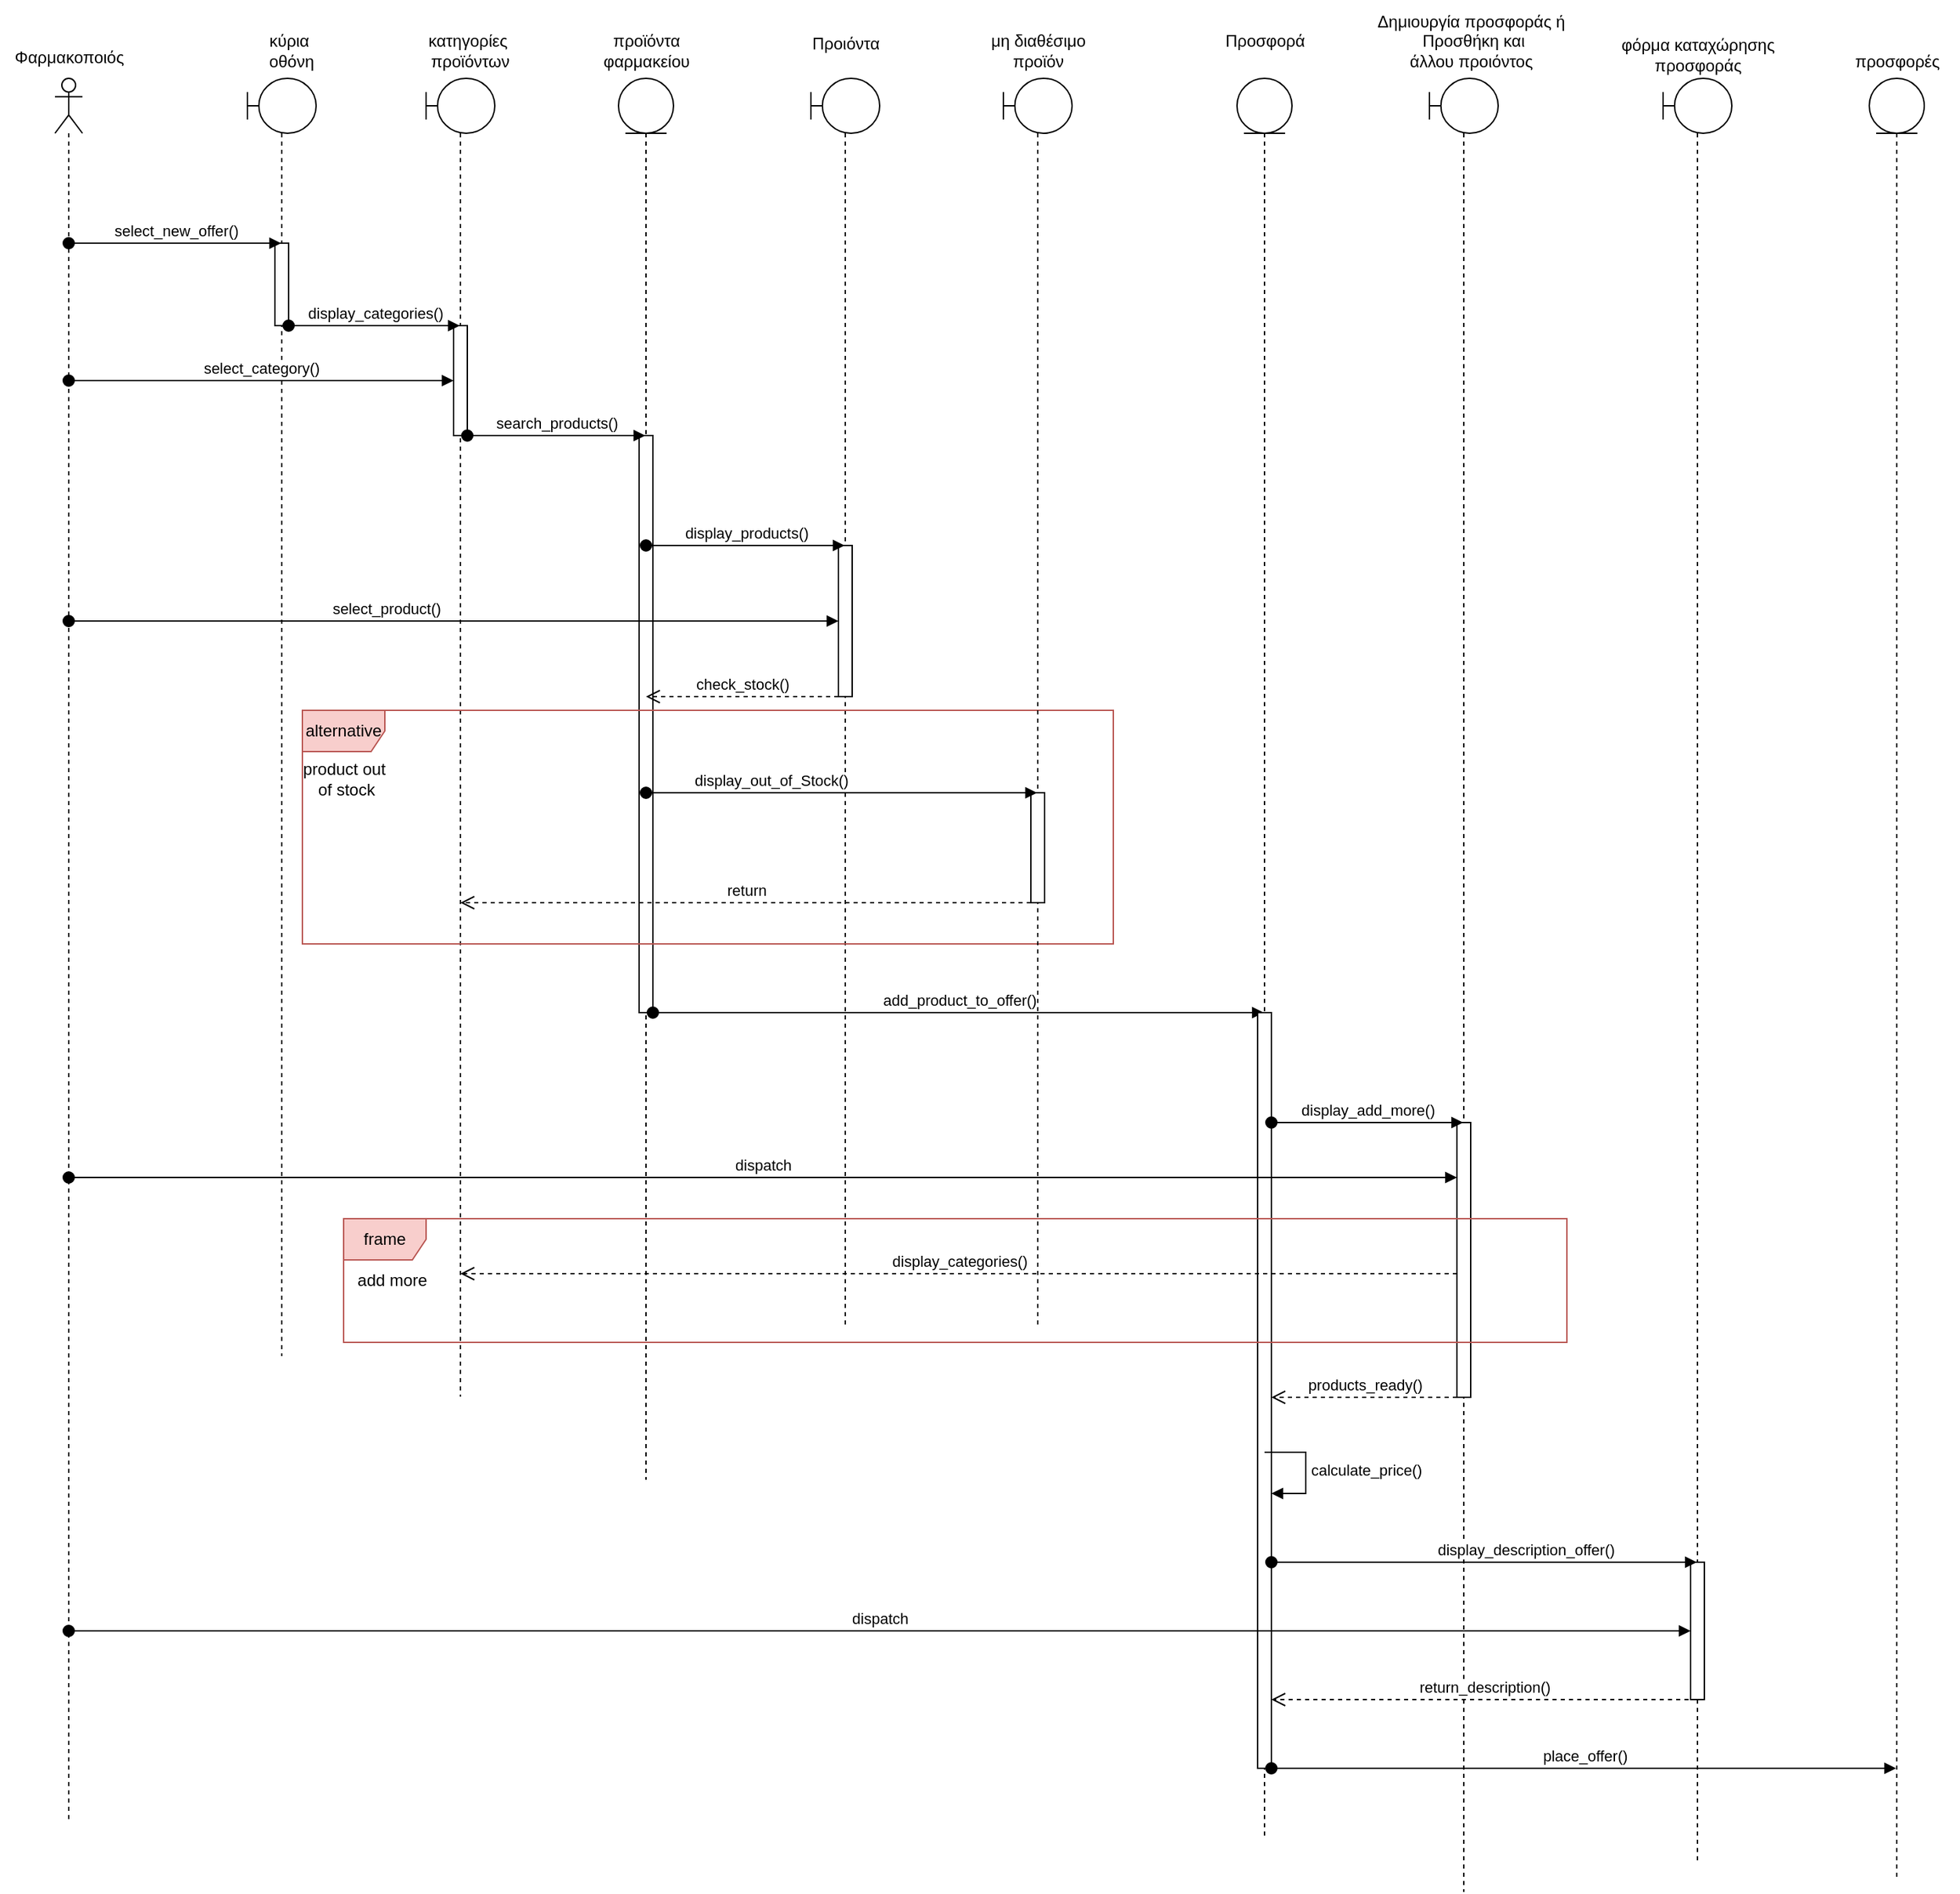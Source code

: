 <mxfile version="21.2.1" type="device">
  <diagram name="Page-1" id="UetV7NDDGQFEk20XIY2t">
    <mxGraphModel dx="524" dy="613" grid="1" gridSize="10" guides="1" tooltips="1" connect="1" arrows="1" fold="1" page="1" pageScale="1" pageWidth="850" pageHeight="1100" math="0" shadow="0">
      <root>
        <mxCell id="0" />
        <mxCell id="1" parent="0" />
        <mxCell id="FWXQfIL61U-VRAvymecJ-1" value="" style="shape=umlLifeline;perimeter=lifelinePerimeter;whiteSpace=wrap;html=1;container=1;dropTarget=0;collapsible=0;recursiveResize=0;outlineConnect=0;portConstraint=eastwest;newEdgeStyle={&quot;edgeStyle&quot;:&quot;elbowEdgeStyle&quot;,&quot;elbow&quot;:&quot;vertical&quot;,&quot;curved&quot;:0,&quot;rounded&quot;:0};participant=umlActor;" vertex="1" parent="1">
          <mxGeometry x="100" y="80" width="20" height="1270" as="geometry" />
        </mxCell>
        <mxCell id="FWXQfIL61U-VRAvymecJ-2" value="Φαρμακοποιός" style="text;html=1;align=center;verticalAlign=middle;resizable=0;points=[];autosize=1;strokeColor=none;fillColor=none;" vertex="1" parent="1">
          <mxGeometry x="60" y="50" width="100" height="30" as="geometry" />
        </mxCell>
        <mxCell id="FWXQfIL61U-VRAvymecJ-3" value="" style="shape=umlLifeline;perimeter=lifelinePerimeter;whiteSpace=wrap;html=1;container=1;dropTarget=0;collapsible=0;recursiveResize=0;outlineConnect=0;portConstraint=eastwest;newEdgeStyle={&quot;edgeStyle&quot;:&quot;elbowEdgeStyle&quot;,&quot;elbow&quot;:&quot;vertical&quot;,&quot;curved&quot;:0,&quot;rounded&quot;:0};participant=umlBoundary;" vertex="1" parent="1">
          <mxGeometry x="240" y="80" width="50" height="930" as="geometry" />
        </mxCell>
        <mxCell id="FWXQfIL61U-VRAvymecJ-6" value="" style="html=1;points=[];perimeter=orthogonalPerimeter;outlineConnect=0;targetShapes=umlLifeline;portConstraint=eastwest;newEdgeStyle={&quot;edgeStyle&quot;:&quot;elbowEdgeStyle&quot;,&quot;elbow&quot;:&quot;vertical&quot;,&quot;curved&quot;:0,&quot;rounded&quot;:0};" vertex="1" parent="FWXQfIL61U-VRAvymecJ-3">
          <mxGeometry x="20" y="120" width="10" height="60" as="geometry" />
        </mxCell>
        <mxCell id="FWXQfIL61U-VRAvymecJ-4" value="κύρια&lt;br&gt;&amp;nbsp;οθόνη" style="text;html=1;align=center;verticalAlign=middle;resizable=0;points=[];autosize=1;strokeColor=none;fillColor=none;" vertex="1" parent="1">
          <mxGeometry x="240" y="40" width="60" height="40" as="geometry" />
        </mxCell>
        <mxCell id="FWXQfIL61U-VRAvymecJ-5" value="select_new_offer()" style="html=1;verticalAlign=bottom;startArrow=oval;startFill=1;endArrow=block;startSize=8;edgeStyle=elbowEdgeStyle;elbow=vertical;curved=0;rounded=0;" edge="1" parent="1" source="FWXQfIL61U-VRAvymecJ-1" target="FWXQfIL61U-VRAvymecJ-3">
          <mxGeometry width="60" relative="1" as="geometry">
            <mxPoint x="240" y="310" as="sourcePoint" />
            <mxPoint x="250" y="310" as="targetPoint" />
            <Array as="points">
              <mxPoint x="230" y="200" />
              <mxPoint x="240" y="210" />
            </Array>
          </mxGeometry>
        </mxCell>
        <mxCell id="FWXQfIL61U-VRAvymecJ-7" value="" style="shape=umlLifeline;perimeter=lifelinePerimeter;whiteSpace=wrap;html=1;container=1;dropTarget=0;collapsible=0;recursiveResize=0;outlineConnect=0;portConstraint=eastwest;newEdgeStyle={&quot;edgeStyle&quot;:&quot;elbowEdgeStyle&quot;,&quot;elbow&quot;:&quot;vertical&quot;,&quot;curved&quot;:0,&quot;rounded&quot;:0};participant=umlBoundary;" vertex="1" parent="1">
          <mxGeometry x="370" y="80" width="50" height="1000" as="geometry" />
        </mxCell>
        <mxCell id="FWXQfIL61U-VRAvymecJ-10" value="" style="html=1;points=[];perimeter=orthogonalPerimeter;outlineConnect=0;targetShapes=umlLifeline;portConstraint=eastwest;newEdgeStyle={&quot;edgeStyle&quot;:&quot;elbowEdgeStyle&quot;,&quot;elbow&quot;:&quot;vertical&quot;,&quot;curved&quot;:0,&quot;rounded&quot;:0};" vertex="1" parent="FWXQfIL61U-VRAvymecJ-7">
          <mxGeometry x="20" y="180" width="10" height="80" as="geometry" />
        </mxCell>
        <mxCell id="FWXQfIL61U-VRAvymecJ-8" value="display_categories()" style="html=1;verticalAlign=bottom;startArrow=oval;startFill=1;endArrow=block;startSize=8;edgeStyle=elbowEdgeStyle;elbow=vertical;curved=0;rounded=0;" edge="1" parent="1" source="FWXQfIL61U-VRAvymecJ-6" target="FWXQfIL61U-VRAvymecJ-7">
          <mxGeometry width="60" relative="1" as="geometry">
            <mxPoint x="300" y="260" as="sourcePoint" />
            <mxPoint x="360" y="260" as="targetPoint" />
            <Array as="points">
              <mxPoint x="300" y="260" />
              <mxPoint x="350" y="260" />
              <mxPoint x="350" y="270" />
            </Array>
            <mxPoint as="offset" />
          </mxGeometry>
        </mxCell>
        <mxCell id="FWXQfIL61U-VRAvymecJ-9" value="κατηγορίες&lt;br&gt;&amp;nbsp;προϊόντων" style="text;html=1;align=center;verticalAlign=middle;resizable=0;points=[];autosize=1;strokeColor=none;fillColor=none;" vertex="1" parent="1">
          <mxGeometry x="360" y="40" width="80" height="40" as="geometry" />
        </mxCell>
        <mxCell id="FWXQfIL61U-VRAvymecJ-11" value="select_category()" style="html=1;verticalAlign=bottom;startArrow=oval;startFill=1;endArrow=block;startSize=8;edgeStyle=elbowEdgeStyle;elbow=vertical;curved=0;rounded=0;" edge="1" parent="1" source="FWXQfIL61U-VRAvymecJ-1" target="FWXQfIL61U-VRAvymecJ-10">
          <mxGeometry width="60" relative="1" as="geometry">
            <mxPoint x="240" y="330" as="sourcePoint" />
            <mxPoint x="300" y="330" as="targetPoint" />
            <Array as="points">
              <mxPoint x="350" y="300" />
            </Array>
          </mxGeometry>
        </mxCell>
        <mxCell id="FWXQfIL61U-VRAvymecJ-12" value="" style="shape=umlLifeline;perimeter=lifelinePerimeter;whiteSpace=wrap;html=1;container=1;dropTarget=0;collapsible=0;recursiveResize=0;outlineConnect=0;portConstraint=eastwest;newEdgeStyle={&quot;edgeStyle&quot;:&quot;elbowEdgeStyle&quot;,&quot;elbow&quot;:&quot;vertical&quot;,&quot;curved&quot;:0,&quot;rounded&quot;:0};participant=umlEntity;" vertex="1" parent="1">
          <mxGeometry x="510" y="80" width="40" height="1020" as="geometry" />
        </mxCell>
        <mxCell id="FWXQfIL61U-VRAvymecJ-15" value="" style="html=1;points=[];perimeter=orthogonalPerimeter;outlineConnect=0;targetShapes=umlLifeline;portConstraint=eastwest;newEdgeStyle={&quot;edgeStyle&quot;:&quot;elbowEdgeStyle&quot;,&quot;elbow&quot;:&quot;vertical&quot;,&quot;curved&quot;:0,&quot;rounded&quot;:0};" vertex="1" parent="FWXQfIL61U-VRAvymecJ-12">
          <mxGeometry x="15" y="260" width="10" height="420" as="geometry" />
        </mxCell>
        <mxCell id="FWXQfIL61U-VRAvymecJ-13" value="προϊόντα&lt;br style=&quot;border-color: var(--border-color); background-color: rgb(255, 255, 255);&quot;&gt;&lt;span style=&quot;background-color: rgb(255, 255, 255);&quot;&gt;φαρμακείου&lt;/span&gt;" style="text;html=1;align=center;verticalAlign=middle;resizable=0;points=[];autosize=1;strokeColor=none;fillColor=none;" vertex="1" parent="1">
          <mxGeometry x="485" y="40" width="90" height="40" as="geometry" />
        </mxCell>
        <mxCell id="FWXQfIL61U-VRAvymecJ-14" value="search_products()" style="html=1;verticalAlign=bottom;startArrow=oval;startFill=1;endArrow=block;startSize=8;edgeStyle=elbowEdgeStyle;elbow=vertical;curved=0;rounded=0;" edge="1" parent="1" source="FWXQfIL61U-VRAvymecJ-10" target="FWXQfIL61U-VRAvymecJ-12">
          <mxGeometry width="60" relative="1" as="geometry">
            <mxPoint x="430" y="340" as="sourcePoint" />
            <mxPoint x="490" y="340" as="targetPoint" />
            <Array as="points">
              <mxPoint x="500" y="340" />
            </Array>
          </mxGeometry>
        </mxCell>
        <mxCell id="FWXQfIL61U-VRAvymecJ-17" value="" style="shape=umlLifeline;perimeter=lifelinePerimeter;whiteSpace=wrap;html=1;container=1;dropTarget=0;collapsible=0;recursiveResize=0;outlineConnect=0;portConstraint=eastwest;newEdgeStyle={&quot;edgeStyle&quot;:&quot;elbowEdgeStyle&quot;,&quot;elbow&quot;:&quot;vertical&quot;,&quot;curved&quot;:0,&quot;rounded&quot;:0};participant=umlBoundary;" vertex="1" parent="1">
          <mxGeometry x="650" y="80" width="50" height="910" as="geometry" />
        </mxCell>
        <mxCell id="FWXQfIL61U-VRAvymecJ-21" value="" style="html=1;points=[];perimeter=orthogonalPerimeter;outlineConnect=0;targetShapes=umlLifeline;portConstraint=eastwest;newEdgeStyle={&quot;edgeStyle&quot;:&quot;elbowEdgeStyle&quot;,&quot;elbow&quot;:&quot;vertical&quot;,&quot;curved&quot;:0,&quot;rounded&quot;:0};" vertex="1" parent="FWXQfIL61U-VRAvymecJ-17">
          <mxGeometry x="20" y="340" width="10" height="110" as="geometry" />
        </mxCell>
        <mxCell id="FWXQfIL61U-VRAvymecJ-18" value="Προιόντα" style="text;html=1;align=center;verticalAlign=middle;resizable=0;points=[];autosize=1;strokeColor=none;fillColor=none;" vertex="1" parent="1">
          <mxGeometry x="640" y="40" width="70" height="30" as="geometry" />
        </mxCell>
        <mxCell id="FWXQfIL61U-VRAvymecJ-20" value="display_products()" style="html=1;verticalAlign=bottom;startArrow=oval;startFill=1;endArrow=block;startSize=8;edgeStyle=elbowEdgeStyle;elbow=vertical;curved=0;rounded=0;" edge="1" parent="1" source="FWXQfIL61U-VRAvymecJ-12" target="FWXQfIL61U-VRAvymecJ-17">
          <mxGeometry width="60" relative="1" as="geometry">
            <mxPoint x="570" y="420" as="sourcePoint" />
            <mxPoint x="630" y="420" as="targetPoint" />
            <Array as="points">
              <mxPoint x="640" y="420" />
            </Array>
          </mxGeometry>
        </mxCell>
        <mxCell id="FWXQfIL61U-VRAvymecJ-22" value="select_product()" style="html=1;verticalAlign=bottom;startArrow=oval;startFill=1;endArrow=block;startSize=8;edgeStyle=elbowEdgeStyle;elbow=vertical;curved=0;rounded=0;" edge="1" parent="1" source="FWXQfIL61U-VRAvymecJ-1" target="FWXQfIL61U-VRAvymecJ-21">
          <mxGeometry x="-0.177" width="60" relative="1" as="geometry">
            <mxPoint x="570" y="480" as="sourcePoint" />
            <mxPoint x="630" y="480" as="targetPoint" />
            <mxPoint as="offset" />
          </mxGeometry>
        </mxCell>
        <mxCell id="FWXQfIL61U-VRAvymecJ-23" value="check_stock()" style="html=1;verticalAlign=bottom;endArrow=open;dashed=1;endSize=8;edgeStyle=elbowEdgeStyle;elbow=vertical;curved=0;rounded=0;" edge="1" parent="1" source="FWXQfIL61U-VRAvymecJ-21" target="FWXQfIL61U-VRAvymecJ-12">
          <mxGeometry relative="1" as="geometry">
            <mxPoint x="640" y="530" as="sourcePoint" />
            <mxPoint x="560" y="530" as="targetPoint" />
            <Array as="points">
              <mxPoint x="570" y="530" />
            </Array>
          </mxGeometry>
        </mxCell>
        <mxCell id="FWXQfIL61U-VRAvymecJ-24" value="alternative" style="shape=umlFrame;whiteSpace=wrap;html=1;pointerEvents=0;fillColor=#f8cecc;strokeColor=#b85450;" vertex="1" parent="1">
          <mxGeometry x="280" y="540" width="590" height="170" as="geometry" />
        </mxCell>
        <mxCell id="FWXQfIL61U-VRAvymecJ-25" value="product out&lt;br&gt;&amp;nbsp;of stock" style="text;html=1;align=center;verticalAlign=middle;resizable=0;points=[];autosize=1;strokeColor=none;fillColor=none;" vertex="1" parent="1">
          <mxGeometry x="270" y="570" width="80" height="40" as="geometry" />
        </mxCell>
        <mxCell id="FWXQfIL61U-VRAvymecJ-26" value="" style="shape=umlLifeline;perimeter=lifelinePerimeter;whiteSpace=wrap;html=1;container=1;dropTarget=0;collapsible=0;recursiveResize=0;outlineConnect=0;portConstraint=eastwest;newEdgeStyle={&quot;edgeStyle&quot;:&quot;elbowEdgeStyle&quot;,&quot;elbow&quot;:&quot;vertical&quot;,&quot;curved&quot;:0,&quot;rounded&quot;:0};participant=umlBoundary;" vertex="1" parent="1">
          <mxGeometry x="790" y="80" width="50" height="910" as="geometry" />
        </mxCell>
        <mxCell id="FWXQfIL61U-VRAvymecJ-30" value="" style="html=1;points=[];perimeter=orthogonalPerimeter;outlineConnect=0;targetShapes=umlLifeline;portConstraint=eastwest;newEdgeStyle={&quot;edgeStyle&quot;:&quot;elbowEdgeStyle&quot;,&quot;elbow&quot;:&quot;vertical&quot;,&quot;curved&quot;:0,&quot;rounded&quot;:0};" vertex="1" parent="FWXQfIL61U-VRAvymecJ-26">
          <mxGeometry x="20" y="520" width="10" height="80" as="geometry" />
        </mxCell>
        <mxCell id="FWXQfIL61U-VRAvymecJ-28" value="μη διαθέσιμο &lt;br&gt;προϊόν" style="text;html=1;align=center;verticalAlign=middle;resizable=0;points=[];autosize=1;strokeColor=none;fillColor=none;" vertex="1" parent="1">
          <mxGeometry x="770" y="40" width="90" height="40" as="geometry" />
        </mxCell>
        <mxCell id="FWXQfIL61U-VRAvymecJ-29" value="display_out_of_Stock()" style="html=1;verticalAlign=bottom;startArrow=oval;startFill=1;endArrow=block;startSize=8;edgeStyle=elbowEdgeStyle;elbow=vertical;curved=0;rounded=0;" edge="1" parent="1" source="FWXQfIL61U-VRAvymecJ-12" target="FWXQfIL61U-VRAvymecJ-26">
          <mxGeometry x="-0.365" width="60" relative="1" as="geometry">
            <mxPoint x="580" y="610" as="sourcePoint" />
            <mxPoint x="640" y="610" as="targetPoint" />
            <Array as="points">
              <mxPoint x="760" y="600" />
            </Array>
            <mxPoint as="offset" />
          </mxGeometry>
        </mxCell>
        <mxCell id="FWXQfIL61U-VRAvymecJ-31" value="return" style="html=1;verticalAlign=bottom;endArrow=open;dashed=1;endSize=8;edgeStyle=elbowEdgeStyle;elbow=vertical;curved=0;rounded=0;" edge="1" parent="1" source="FWXQfIL61U-VRAvymecJ-30" target="FWXQfIL61U-VRAvymecJ-7">
          <mxGeometry relative="1" as="geometry">
            <mxPoint x="640" y="680" as="sourcePoint" />
            <mxPoint x="560" y="680" as="targetPoint" />
            <Array as="points">
              <mxPoint x="440" y="680" />
            </Array>
          </mxGeometry>
        </mxCell>
        <mxCell id="FWXQfIL61U-VRAvymecJ-32" value="add_product_to_offer()" style="html=1;verticalAlign=bottom;startArrow=oval;startFill=1;endArrow=block;startSize=8;edgeStyle=elbowEdgeStyle;elbow=vertical;curved=0;rounded=0;" edge="1" parent="1" source="FWXQfIL61U-VRAvymecJ-15" target="FWXQfIL61U-VRAvymecJ-34">
          <mxGeometry width="60" relative="1" as="geometry">
            <mxPoint x="550" y="760" as="sourcePoint" />
            <mxPoint x="610" y="760" as="targetPoint" />
            <Array as="points">
              <mxPoint x="930" y="760" />
            </Array>
          </mxGeometry>
        </mxCell>
        <mxCell id="FWXQfIL61U-VRAvymecJ-34" value="" style="shape=umlLifeline;perimeter=lifelinePerimeter;whiteSpace=wrap;html=1;container=1;dropTarget=0;collapsible=0;recursiveResize=0;outlineConnect=0;portConstraint=eastwest;newEdgeStyle={&quot;edgeStyle&quot;:&quot;elbowEdgeStyle&quot;,&quot;elbow&quot;:&quot;vertical&quot;,&quot;curved&quot;:0,&quot;rounded&quot;:0};participant=umlEntity;" vertex="1" parent="1">
          <mxGeometry x="960" y="80" width="40" height="1280" as="geometry" />
        </mxCell>
        <mxCell id="FWXQfIL61U-VRAvymecJ-41" value="" style="html=1;points=[];perimeter=orthogonalPerimeter;outlineConnect=0;targetShapes=umlLifeline;portConstraint=eastwest;newEdgeStyle={&quot;edgeStyle&quot;:&quot;elbowEdgeStyle&quot;,&quot;elbow&quot;:&quot;vertical&quot;,&quot;curved&quot;:0,&quot;rounded&quot;:0};" vertex="1" parent="FWXQfIL61U-VRAvymecJ-34">
          <mxGeometry x="15" y="680" width="10" height="550" as="geometry" />
        </mxCell>
        <mxCell id="FWXQfIL61U-VRAvymecJ-35" value="Προσφορά" style="text;html=1;align=center;verticalAlign=middle;resizable=0;points=[];autosize=1;strokeColor=none;fillColor=none;" vertex="1" parent="1">
          <mxGeometry x="940" y="38" width="80" height="30" as="geometry" />
        </mxCell>
        <mxCell id="FWXQfIL61U-VRAvymecJ-43" value="" style="shape=umlLifeline;perimeter=lifelinePerimeter;whiteSpace=wrap;html=1;container=1;dropTarget=0;collapsible=0;recursiveResize=0;outlineConnect=0;portConstraint=eastwest;newEdgeStyle={&quot;edgeStyle&quot;:&quot;elbowEdgeStyle&quot;,&quot;elbow&quot;:&quot;vertical&quot;,&quot;curved&quot;:0,&quot;rounded&quot;:0};participant=umlBoundary;" vertex="1" parent="1">
          <mxGeometry x="1100" y="80" width="50" height="1320" as="geometry" />
        </mxCell>
        <mxCell id="FWXQfIL61U-VRAvymecJ-45" value="" style="html=1;points=[];perimeter=orthogonalPerimeter;outlineConnect=0;targetShapes=umlLifeline;portConstraint=eastwest;newEdgeStyle={&quot;edgeStyle&quot;:&quot;elbowEdgeStyle&quot;,&quot;elbow&quot;:&quot;vertical&quot;,&quot;curved&quot;:0,&quot;rounded&quot;:0};" vertex="1" parent="FWXQfIL61U-VRAvymecJ-43">
          <mxGeometry x="20" y="760" width="10" height="200" as="geometry" />
        </mxCell>
        <mxCell id="FWXQfIL61U-VRAvymecJ-44" value="display_add_more()" style="html=1;verticalAlign=bottom;startArrow=oval;startFill=1;endArrow=block;startSize=8;edgeStyle=elbowEdgeStyle;elbow=vertical;curved=0;rounded=0;" edge="1" parent="1" source="FWXQfIL61U-VRAvymecJ-41" target="FWXQfIL61U-VRAvymecJ-43">
          <mxGeometry width="60" relative="1" as="geometry">
            <mxPoint x="1030" y="840" as="sourcePoint" />
            <mxPoint x="1090" y="840" as="targetPoint" />
            <Array as="points">
              <mxPoint x="1080" y="840" />
            </Array>
          </mxGeometry>
        </mxCell>
        <mxCell id="FWXQfIL61U-VRAvymecJ-46" value="dispatch" style="html=1;verticalAlign=bottom;startArrow=oval;startFill=1;endArrow=block;startSize=8;edgeStyle=elbowEdgeStyle;elbow=vertical;curved=0;rounded=0;" edge="1" parent="1" source="FWXQfIL61U-VRAvymecJ-1" target="FWXQfIL61U-VRAvymecJ-45">
          <mxGeometry width="60" relative="1" as="geometry">
            <mxPoint x="850" y="890" as="sourcePoint" />
            <mxPoint x="910" y="890" as="targetPoint" />
            <Array as="points">
              <mxPoint x="910" y="880" />
              <mxPoint x="220" y="840" />
            </Array>
          </mxGeometry>
        </mxCell>
        <mxCell id="FWXQfIL61U-VRAvymecJ-47" value="frame" style="shape=umlFrame;whiteSpace=wrap;html=1;pointerEvents=0;fillColor=#f8cecc;strokeColor=#b85450;" vertex="1" parent="1">
          <mxGeometry x="310" y="910" width="890" height="90" as="geometry" />
        </mxCell>
        <mxCell id="FWXQfIL61U-VRAvymecJ-48" value="display_categories()" style="html=1;verticalAlign=bottom;endArrow=open;dashed=1;endSize=8;edgeStyle=elbowEdgeStyle;elbow=vertical;curved=0;rounded=0;" edge="1" parent="1" source="FWXQfIL61U-VRAvymecJ-45" target="FWXQfIL61U-VRAvymecJ-7">
          <mxGeometry relative="1" as="geometry">
            <mxPoint x="1100" y="950" as="sourcePoint" />
            <mxPoint x="1020" y="950" as="targetPoint" />
            <Array as="points">
              <mxPoint x="440" y="950" />
            </Array>
          </mxGeometry>
        </mxCell>
        <mxCell id="FWXQfIL61U-VRAvymecJ-49" value="add more" style="text;html=1;align=center;verticalAlign=middle;resizable=0;points=[];autosize=1;strokeColor=none;fillColor=none;" vertex="1" parent="1">
          <mxGeometry x="310" y="940" width="70" height="30" as="geometry" />
        </mxCell>
        <mxCell id="FWXQfIL61U-VRAvymecJ-51" value="calculate_price()" style="html=1;align=left;spacingLeft=2;endArrow=block;rounded=0;edgeStyle=orthogonalEdgeStyle;curved=0;rounded=0;" edge="1" parent="1">
          <mxGeometry relative="1" as="geometry">
            <mxPoint x="980" y="1080" as="sourcePoint" />
            <Array as="points">
              <mxPoint x="1010" y="1080" />
              <mxPoint x="1010" y="1110" />
            </Array>
            <mxPoint x="985" y="1110" as="targetPoint" />
          </mxGeometry>
        </mxCell>
        <mxCell id="FWXQfIL61U-VRAvymecJ-52" value="products_ready()" style="html=1;verticalAlign=bottom;endArrow=open;dashed=1;endSize=8;edgeStyle=elbowEdgeStyle;elbow=vertical;curved=0;rounded=0;" edge="1" parent="1" source="FWXQfIL61U-VRAvymecJ-45" target="FWXQfIL61U-VRAvymecJ-41">
          <mxGeometry relative="1" as="geometry">
            <mxPoint x="1100" y="1030" as="sourcePoint" />
            <mxPoint x="1020" y="1030" as="targetPoint" />
            <Array as="points">
              <mxPoint x="1020" y="1040" />
            </Array>
          </mxGeometry>
        </mxCell>
        <mxCell id="FWXQfIL61U-VRAvymecJ-53" value="Δημιουργία προσφοράς ή&lt;br&gt;&amp;nbsp;Προσθήκη και &lt;br&gt;άλλου προιόντος" style="text;html=1;align=center;verticalAlign=middle;resizable=0;points=[];autosize=1;strokeColor=none;fillColor=none;" vertex="1" parent="1">
          <mxGeometry x="1050" y="23" width="160" height="60" as="geometry" />
        </mxCell>
        <mxCell id="FWXQfIL61U-VRAvymecJ-54" value="" style="shape=umlLifeline;perimeter=lifelinePerimeter;whiteSpace=wrap;html=1;container=1;dropTarget=0;collapsible=0;recursiveResize=0;outlineConnect=0;portConstraint=eastwest;newEdgeStyle={&quot;edgeStyle&quot;:&quot;elbowEdgeStyle&quot;,&quot;elbow&quot;:&quot;vertical&quot;,&quot;curved&quot;:0,&quot;rounded&quot;:0};participant=umlBoundary;" vertex="1" parent="1">
          <mxGeometry x="1270" y="80" width="50" height="1300" as="geometry" />
        </mxCell>
        <mxCell id="FWXQfIL61U-VRAvymecJ-57" value="" style="html=1;points=[];perimeter=orthogonalPerimeter;outlineConnect=0;targetShapes=umlLifeline;portConstraint=eastwest;newEdgeStyle={&quot;edgeStyle&quot;:&quot;elbowEdgeStyle&quot;,&quot;elbow&quot;:&quot;vertical&quot;,&quot;curved&quot;:0,&quot;rounded&quot;:0};" vertex="1" parent="FWXQfIL61U-VRAvymecJ-54">
          <mxGeometry x="20" y="1080" width="10" height="100" as="geometry" />
        </mxCell>
        <mxCell id="FWXQfIL61U-VRAvymecJ-55" value="φόρμα καταχώρησης&lt;br&gt;&amp;nbsp;προσφοράς&amp;nbsp;" style="text;html=1;align=center;verticalAlign=middle;resizable=0;points=[];autosize=1;strokeColor=none;fillColor=none;" vertex="1" parent="1">
          <mxGeometry x="1230" y="43" width="130" height="40" as="geometry" />
        </mxCell>
        <mxCell id="FWXQfIL61U-VRAvymecJ-56" value="display_description_offer()" style="html=1;verticalAlign=bottom;startArrow=oval;startFill=1;endArrow=block;startSize=8;edgeStyle=elbowEdgeStyle;elbow=vertical;curved=0;rounded=0;" edge="1" parent="1" source="FWXQfIL61U-VRAvymecJ-41" target="FWXQfIL61U-VRAvymecJ-54">
          <mxGeometry x="0.196" width="60" relative="1" as="geometry">
            <mxPoint x="1160" y="1150" as="sourcePoint" />
            <mxPoint x="1220" y="1150" as="targetPoint" />
            <Array as="points">
              <mxPoint x="1260" y="1160" />
            </Array>
            <mxPoint as="offset" />
          </mxGeometry>
        </mxCell>
        <mxCell id="FWXQfIL61U-VRAvymecJ-58" value="" style="shape=umlLifeline;perimeter=lifelinePerimeter;whiteSpace=wrap;html=1;container=1;dropTarget=0;collapsible=0;recursiveResize=0;outlineConnect=0;portConstraint=eastwest;newEdgeStyle={&quot;edgeStyle&quot;:&quot;elbowEdgeStyle&quot;,&quot;elbow&quot;:&quot;vertical&quot;,&quot;curved&quot;:0,&quot;rounded&quot;:0};participant=umlEntity;" vertex="1" parent="1">
          <mxGeometry x="1420" y="80" width="40" height="1310" as="geometry" />
        </mxCell>
        <mxCell id="FWXQfIL61U-VRAvymecJ-59" value="προσφορές" style="text;html=1;align=center;verticalAlign=middle;resizable=0;points=[];autosize=1;strokeColor=none;fillColor=none;" vertex="1" parent="1">
          <mxGeometry x="1395" y="53" width="90" height="30" as="geometry" />
        </mxCell>
        <mxCell id="FWXQfIL61U-VRAvymecJ-60" value="dispatch" style="html=1;verticalAlign=bottom;startArrow=oval;startFill=1;endArrow=block;startSize=8;edgeStyle=elbowEdgeStyle;elbow=vertical;curved=0;rounded=0;" edge="1" parent="1" source="FWXQfIL61U-VRAvymecJ-1" target="FWXQfIL61U-VRAvymecJ-57">
          <mxGeometry width="60" relative="1" as="geometry">
            <mxPoint x="286.8" y="1210" as="sourcePoint" />
            <mxPoint x="1210" y="1210" as="targetPoint" />
          </mxGeometry>
        </mxCell>
        <mxCell id="FWXQfIL61U-VRAvymecJ-61" value="return_description()" style="html=1;verticalAlign=bottom;endArrow=open;dashed=1;endSize=8;edgeStyle=elbowEdgeStyle;elbow=vertical;curved=0;rounded=0;" edge="1" parent="1" source="FWXQfIL61U-VRAvymecJ-54" target="FWXQfIL61U-VRAvymecJ-41">
          <mxGeometry relative="1" as="geometry">
            <mxPoint x="1130" y="1250" as="sourcePoint" />
            <mxPoint x="1050" y="1250" as="targetPoint" />
            <Array as="points">
              <mxPoint x="1230" y="1260" />
            </Array>
          </mxGeometry>
        </mxCell>
        <mxCell id="FWXQfIL61U-VRAvymecJ-62" value="place_offer()" style="html=1;verticalAlign=bottom;startArrow=oval;startFill=1;endArrow=block;startSize=8;edgeStyle=elbowEdgeStyle;elbow=vertical;curved=0;rounded=0;" edge="1" parent="1" source="FWXQfIL61U-VRAvymecJ-41" target="FWXQfIL61U-VRAvymecJ-58">
          <mxGeometry width="60" relative="1" as="geometry">
            <mxPoint x="1060" y="1300" as="sourcePoint" />
            <mxPoint x="1120" y="1300" as="targetPoint" />
            <Array as="points">
              <mxPoint x="1230" y="1310" />
            </Array>
          </mxGeometry>
        </mxCell>
      </root>
    </mxGraphModel>
  </diagram>
</mxfile>
